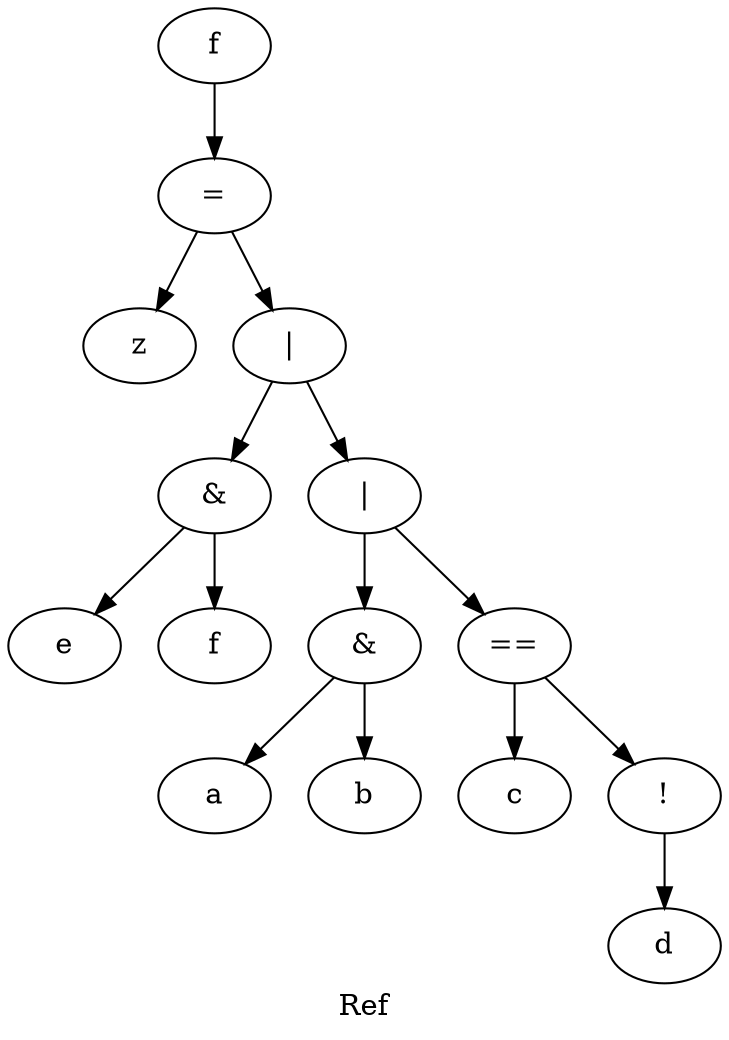 digraph {
label="Ref";
g -> at
at [label = "="];
at -> z
z [label = "z"];

at -> or2

and2 -> e
and2 -> f

or2 -> and2
or2 -> or1

or1 -> and1
or1 -> ii

ii -> c
ii -> dneg
dneg -> d

and1 -> a
and1 -> b

or1 [label = "|"];
or2 [label = "|"];
and1 [label = "&"];
and2 [label = "&"];
ii [label = "=="];
dneg [label = "!"];

a [label = "a"];
b [label = "b"];
c [label = "c"];
d [label = "d"];
e [label = "e"];
f [label = "f"];
g [label = "f"];
z [label = "z"];

}